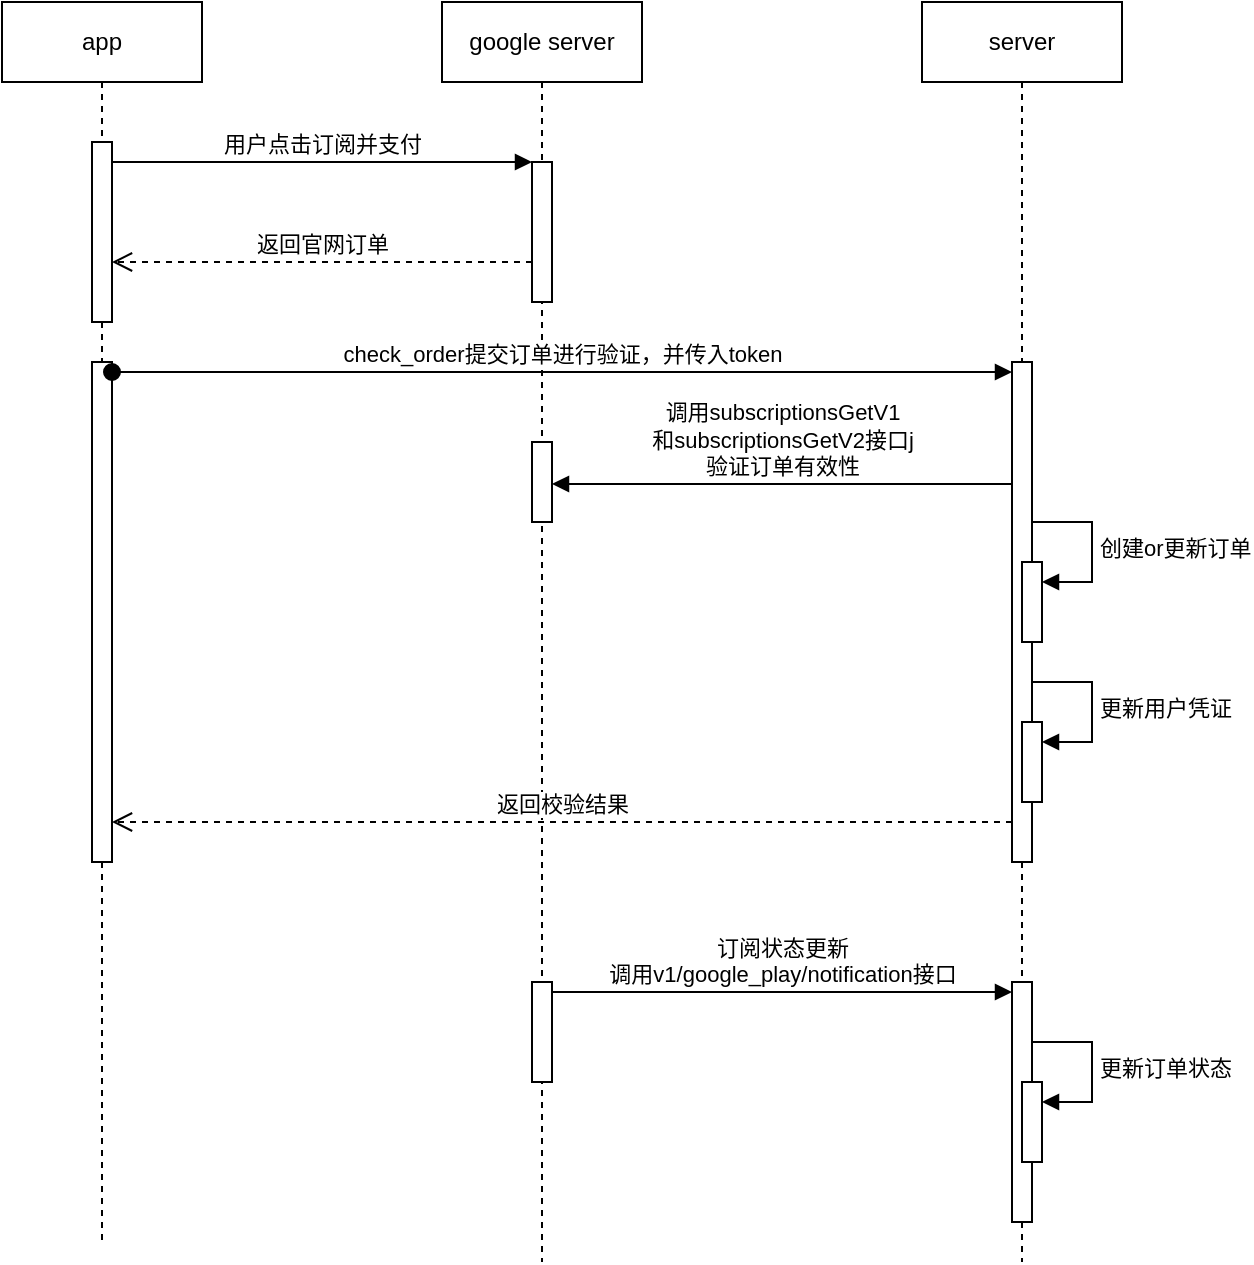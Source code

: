 <mxfile version="22.1.18" type="github">
  <diagram name="Page-1" id="2YBvvXClWsGukQMizWep">
    <mxGraphModel dx="880" dy="484" grid="1" gridSize="10" guides="1" tooltips="1" connect="1" arrows="1" fold="1" page="1" pageScale="1" pageWidth="850" pageHeight="1100" math="0" shadow="0">
      <root>
        <mxCell id="0" />
        <mxCell id="1" parent="0" />
        <mxCell id="aM9ryv3xv72pqoxQDRHE-1" value="app" style="shape=umlLifeline;perimeter=lifelinePerimeter;whiteSpace=wrap;html=1;container=0;dropTarget=0;collapsible=0;recursiveResize=0;outlineConnect=0;portConstraint=eastwest;newEdgeStyle={&quot;edgeStyle&quot;:&quot;elbowEdgeStyle&quot;,&quot;elbow&quot;:&quot;vertical&quot;,&quot;curved&quot;:0,&quot;rounded&quot;:0};" parent="1" vertex="1">
          <mxGeometry x="40" y="40" width="100" height="620" as="geometry" />
        </mxCell>
        <mxCell id="aM9ryv3xv72pqoxQDRHE-2" value="" style="html=1;points=[];perimeter=orthogonalPerimeter;outlineConnect=0;targetShapes=umlLifeline;portConstraint=eastwest;newEdgeStyle={&quot;edgeStyle&quot;:&quot;elbowEdgeStyle&quot;,&quot;elbow&quot;:&quot;vertical&quot;,&quot;curved&quot;:0,&quot;rounded&quot;:0};" parent="aM9ryv3xv72pqoxQDRHE-1" vertex="1">
          <mxGeometry x="45" y="70" width="10" height="90" as="geometry" />
        </mxCell>
        <mxCell id="wcrOCFJGvaGFvYUggaEB-24" value="" style="html=1;points=[[0,0,0,0,5],[0,1,0,0,-5],[1,0,0,0,5],[1,1,0,0,-5]];perimeter=orthogonalPerimeter;outlineConnect=0;targetShapes=umlLifeline;portConstraint=eastwest;newEdgeStyle={&quot;curved&quot;:0,&quot;rounded&quot;:0};" vertex="1" parent="aM9ryv3xv72pqoxQDRHE-1">
          <mxGeometry x="45" y="180" width="10" height="250" as="geometry" />
        </mxCell>
        <mxCell id="aM9ryv3xv72pqoxQDRHE-5" value="google server" style="shape=umlLifeline;perimeter=lifelinePerimeter;whiteSpace=wrap;html=1;container=0;dropTarget=0;collapsible=0;recursiveResize=0;outlineConnect=0;portConstraint=eastwest;newEdgeStyle={&quot;edgeStyle&quot;:&quot;elbowEdgeStyle&quot;,&quot;elbow&quot;:&quot;vertical&quot;,&quot;curved&quot;:0,&quot;rounded&quot;:0};" parent="1" vertex="1">
          <mxGeometry x="260" y="40" width="100" height="630" as="geometry" />
        </mxCell>
        <mxCell id="aM9ryv3xv72pqoxQDRHE-6" value="" style="html=1;points=[];perimeter=orthogonalPerimeter;outlineConnect=0;targetShapes=umlLifeline;portConstraint=eastwest;newEdgeStyle={&quot;edgeStyle&quot;:&quot;elbowEdgeStyle&quot;,&quot;elbow&quot;:&quot;vertical&quot;,&quot;curved&quot;:0,&quot;rounded&quot;:0};" parent="aM9ryv3xv72pqoxQDRHE-5" vertex="1">
          <mxGeometry x="45" y="80" width="10" height="70" as="geometry" />
        </mxCell>
        <mxCell id="wcrOCFJGvaGFvYUggaEB-15" value="" style="html=1;points=[[0,0,0,0,5],[0,1,0,0,-5],[1,0,0,0,5],[1,1,0,0,-5]];perimeter=orthogonalPerimeter;outlineConnect=0;targetShapes=umlLifeline;portConstraint=eastwest;newEdgeStyle={&quot;curved&quot;:0,&quot;rounded&quot;:0};" vertex="1" parent="aM9ryv3xv72pqoxQDRHE-5">
          <mxGeometry x="45" y="220" width="10" height="40" as="geometry" />
        </mxCell>
        <mxCell id="wcrOCFJGvaGFvYUggaEB-30" value="" style="html=1;points=[[0,0,0,0,5],[0,1,0,0,-5],[1,0,0,0,5],[1,1,0,0,-5]];perimeter=orthogonalPerimeter;outlineConnect=0;targetShapes=umlLifeline;portConstraint=eastwest;newEdgeStyle={&quot;curved&quot;:0,&quot;rounded&quot;:0};" vertex="1" parent="aM9ryv3xv72pqoxQDRHE-5">
          <mxGeometry x="45" y="490" width="10" height="50" as="geometry" />
        </mxCell>
        <mxCell id="aM9ryv3xv72pqoxQDRHE-7" value="用户点击订阅并支付" style="html=1;verticalAlign=bottom;endArrow=block;edgeStyle=elbowEdgeStyle;elbow=horizontal;curved=0;rounded=0;" parent="1" source="aM9ryv3xv72pqoxQDRHE-2" target="aM9ryv3xv72pqoxQDRHE-6" edge="1">
          <mxGeometry relative="1" as="geometry">
            <mxPoint x="195" y="130" as="sourcePoint" />
            <Array as="points">
              <mxPoint x="180" y="120" />
            </Array>
          </mxGeometry>
        </mxCell>
        <mxCell id="wcrOCFJGvaGFvYUggaEB-10" value="返回官网订单" style="html=1;verticalAlign=bottom;endArrow=open;dashed=1;endSize=8;curved=0;rounded=0;" edge="1" parent="1">
          <mxGeometry relative="1" as="geometry">
            <mxPoint x="95" y="170" as="targetPoint" />
            <mxPoint x="305" y="170" as="sourcePoint" />
          </mxGeometry>
        </mxCell>
        <mxCell id="wcrOCFJGvaGFvYUggaEB-11" value="server" style="shape=umlLifeline;perimeter=lifelinePerimeter;whiteSpace=wrap;html=1;container=1;dropTarget=0;collapsible=0;recursiveResize=0;outlineConnect=0;portConstraint=eastwest;newEdgeStyle={&quot;curved&quot;:0,&quot;rounded&quot;:0};" vertex="1" parent="1">
          <mxGeometry x="500" y="40" width="100" height="630" as="geometry" />
        </mxCell>
        <mxCell id="wcrOCFJGvaGFvYUggaEB-13" value="" style="html=1;points=[[0,0,0,0,5],[0,1,0,0,-5],[1,0,0,0,5],[1,1,0,0,-5]];perimeter=orthogonalPerimeter;outlineConnect=0;targetShapes=umlLifeline;portConstraint=eastwest;newEdgeStyle={&quot;curved&quot;:0,&quot;rounded&quot;:0};" vertex="1" parent="wcrOCFJGvaGFvYUggaEB-11">
          <mxGeometry x="45" y="180" width="10" height="250" as="geometry" />
        </mxCell>
        <mxCell id="wcrOCFJGvaGFvYUggaEB-20" value="" style="html=1;points=[[0,0,0,0,5],[0,1,0,0,-5],[1,0,0,0,5],[1,1,0,0,-5]];perimeter=orthogonalPerimeter;outlineConnect=0;targetShapes=umlLifeline;portConstraint=eastwest;newEdgeStyle={&quot;curved&quot;:0,&quot;rounded&quot;:0};" vertex="1" parent="wcrOCFJGvaGFvYUggaEB-11">
          <mxGeometry x="50" y="280" width="10" height="40" as="geometry" />
        </mxCell>
        <mxCell id="wcrOCFJGvaGFvYUggaEB-21" value="创建or更新订单" style="html=1;align=left;spacingLeft=2;endArrow=block;rounded=0;edgeStyle=orthogonalEdgeStyle;curved=0;rounded=0;" edge="1" target="wcrOCFJGvaGFvYUggaEB-20" parent="wcrOCFJGvaGFvYUggaEB-11">
          <mxGeometry relative="1" as="geometry">
            <mxPoint x="55" y="260" as="sourcePoint" />
            <Array as="points">
              <mxPoint x="85" y="290" />
            </Array>
          </mxGeometry>
        </mxCell>
        <mxCell id="wcrOCFJGvaGFvYUggaEB-22" value="" style="html=1;points=[[0,0,0,0,5],[0,1,0,0,-5],[1,0,0,0,5],[1,1,0,0,-5]];perimeter=orthogonalPerimeter;outlineConnect=0;targetShapes=umlLifeline;portConstraint=eastwest;newEdgeStyle={&quot;curved&quot;:0,&quot;rounded&quot;:0};" vertex="1" parent="wcrOCFJGvaGFvYUggaEB-11">
          <mxGeometry x="50" y="360" width="10" height="40" as="geometry" />
        </mxCell>
        <mxCell id="wcrOCFJGvaGFvYUggaEB-23" value="更新用户凭证" style="html=1;align=left;spacingLeft=2;endArrow=block;rounded=0;edgeStyle=orthogonalEdgeStyle;curved=0;rounded=0;" edge="1" target="wcrOCFJGvaGFvYUggaEB-22" parent="wcrOCFJGvaGFvYUggaEB-11">
          <mxGeometry relative="1" as="geometry">
            <mxPoint x="55" y="340" as="sourcePoint" />
            <Array as="points">
              <mxPoint x="85" y="370" />
            </Array>
          </mxGeometry>
        </mxCell>
        <mxCell id="wcrOCFJGvaGFvYUggaEB-27" value="" style="html=1;points=[[0,0,0,0,5],[0,1,0,0,-5],[1,0,0,0,5],[1,1,0,0,-5]];perimeter=orthogonalPerimeter;outlineConnect=0;targetShapes=umlLifeline;portConstraint=eastwest;newEdgeStyle={&quot;curved&quot;:0,&quot;rounded&quot;:0};" vertex="1" parent="wcrOCFJGvaGFvYUggaEB-11">
          <mxGeometry x="45" y="490" width="10" height="120" as="geometry" />
        </mxCell>
        <mxCell id="wcrOCFJGvaGFvYUggaEB-31" value="" style="html=1;points=[[0,0,0,0,5],[0,1,0,0,-5],[1,0,0,0,5],[1,1,0,0,-5]];perimeter=orthogonalPerimeter;outlineConnect=0;targetShapes=umlLifeline;portConstraint=eastwest;newEdgeStyle={&quot;curved&quot;:0,&quot;rounded&quot;:0};" vertex="1" parent="wcrOCFJGvaGFvYUggaEB-11">
          <mxGeometry x="50" y="540" width="10" height="40" as="geometry" />
        </mxCell>
        <mxCell id="wcrOCFJGvaGFvYUggaEB-32" value="更新订单状态" style="html=1;align=left;spacingLeft=2;endArrow=block;rounded=0;edgeStyle=orthogonalEdgeStyle;curved=0;rounded=0;" edge="1" target="wcrOCFJGvaGFvYUggaEB-31" parent="wcrOCFJGvaGFvYUggaEB-11">
          <mxGeometry relative="1" as="geometry">
            <mxPoint x="55" y="520" as="sourcePoint" />
            <Array as="points">
              <mxPoint x="85" y="550" />
            </Array>
          </mxGeometry>
        </mxCell>
        <mxCell id="wcrOCFJGvaGFvYUggaEB-14" value="check_order提交订单进行验证，并传入token" style="html=1;verticalAlign=bottom;startArrow=oval;endArrow=block;startSize=8;curved=0;rounded=0;entryX=0;entryY=0;entryDx=0;entryDy=5;" edge="1" target="wcrOCFJGvaGFvYUggaEB-13" parent="1" source="wcrOCFJGvaGFvYUggaEB-24">
          <mxGeometry relative="1" as="geometry">
            <mxPoint x="415" y="245" as="sourcePoint" />
          </mxGeometry>
        </mxCell>
        <mxCell id="wcrOCFJGvaGFvYUggaEB-16" value="调用subscriptionsGetV1&lt;br&gt;和subscriptionsGetV2接口j&lt;br&gt;验证订单有效性" style="html=1;verticalAlign=bottom;endArrow=block;curved=0;rounded=0;entryX=1;entryY=0;entryDx=0;entryDy=5;" edge="1" parent="1" source="wcrOCFJGvaGFvYUggaEB-13">
          <mxGeometry relative="1" as="geometry">
            <mxPoint x="485" y="281" as="sourcePoint" />
            <mxPoint x="315" y="281" as="targetPoint" />
          </mxGeometry>
        </mxCell>
        <mxCell id="wcrOCFJGvaGFvYUggaEB-26" value="返回校验结果" style="html=1;verticalAlign=bottom;endArrow=open;dashed=1;endSize=8;curved=0;rounded=0;" edge="1" parent="1" source="wcrOCFJGvaGFvYUggaEB-13">
          <mxGeometry relative="1" as="geometry">
            <mxPoint x="485" y="450" as="sourcePoint" />
            <mxPoint x="95" y="450" as="targetPoint" />
          </mxGeometry>
        </mxCell>
        <mxCell id="wcrOCFJGvaGFvYUggaEB-28" value="订阅状态更新&lt;br&gt;调用v1/google_play/notification接口" style="html=1;verticalAlign=bottom;endArrow=block;curved=0;rounded=0;entryX=0;entryY=0;entryDx=0;entryDy=5;exitX=1;exitY=0;exitDx=0;exitDy=5;exitPerimeter=0;" edge="1" target="wcrOCFJGvaGFvYUggaEB-27" parent="1" source="wcrOCFJGvaGFvYUggaEB-30">
          <mxGeometry relative="1" as="geometry">
            <mxPoint x="415" y="535" as="sourcePoint" />
          </mxGeometry>
        </mxCell>
      </root>
    </mxGraphModel>
  </diagram>
</mxfile>
